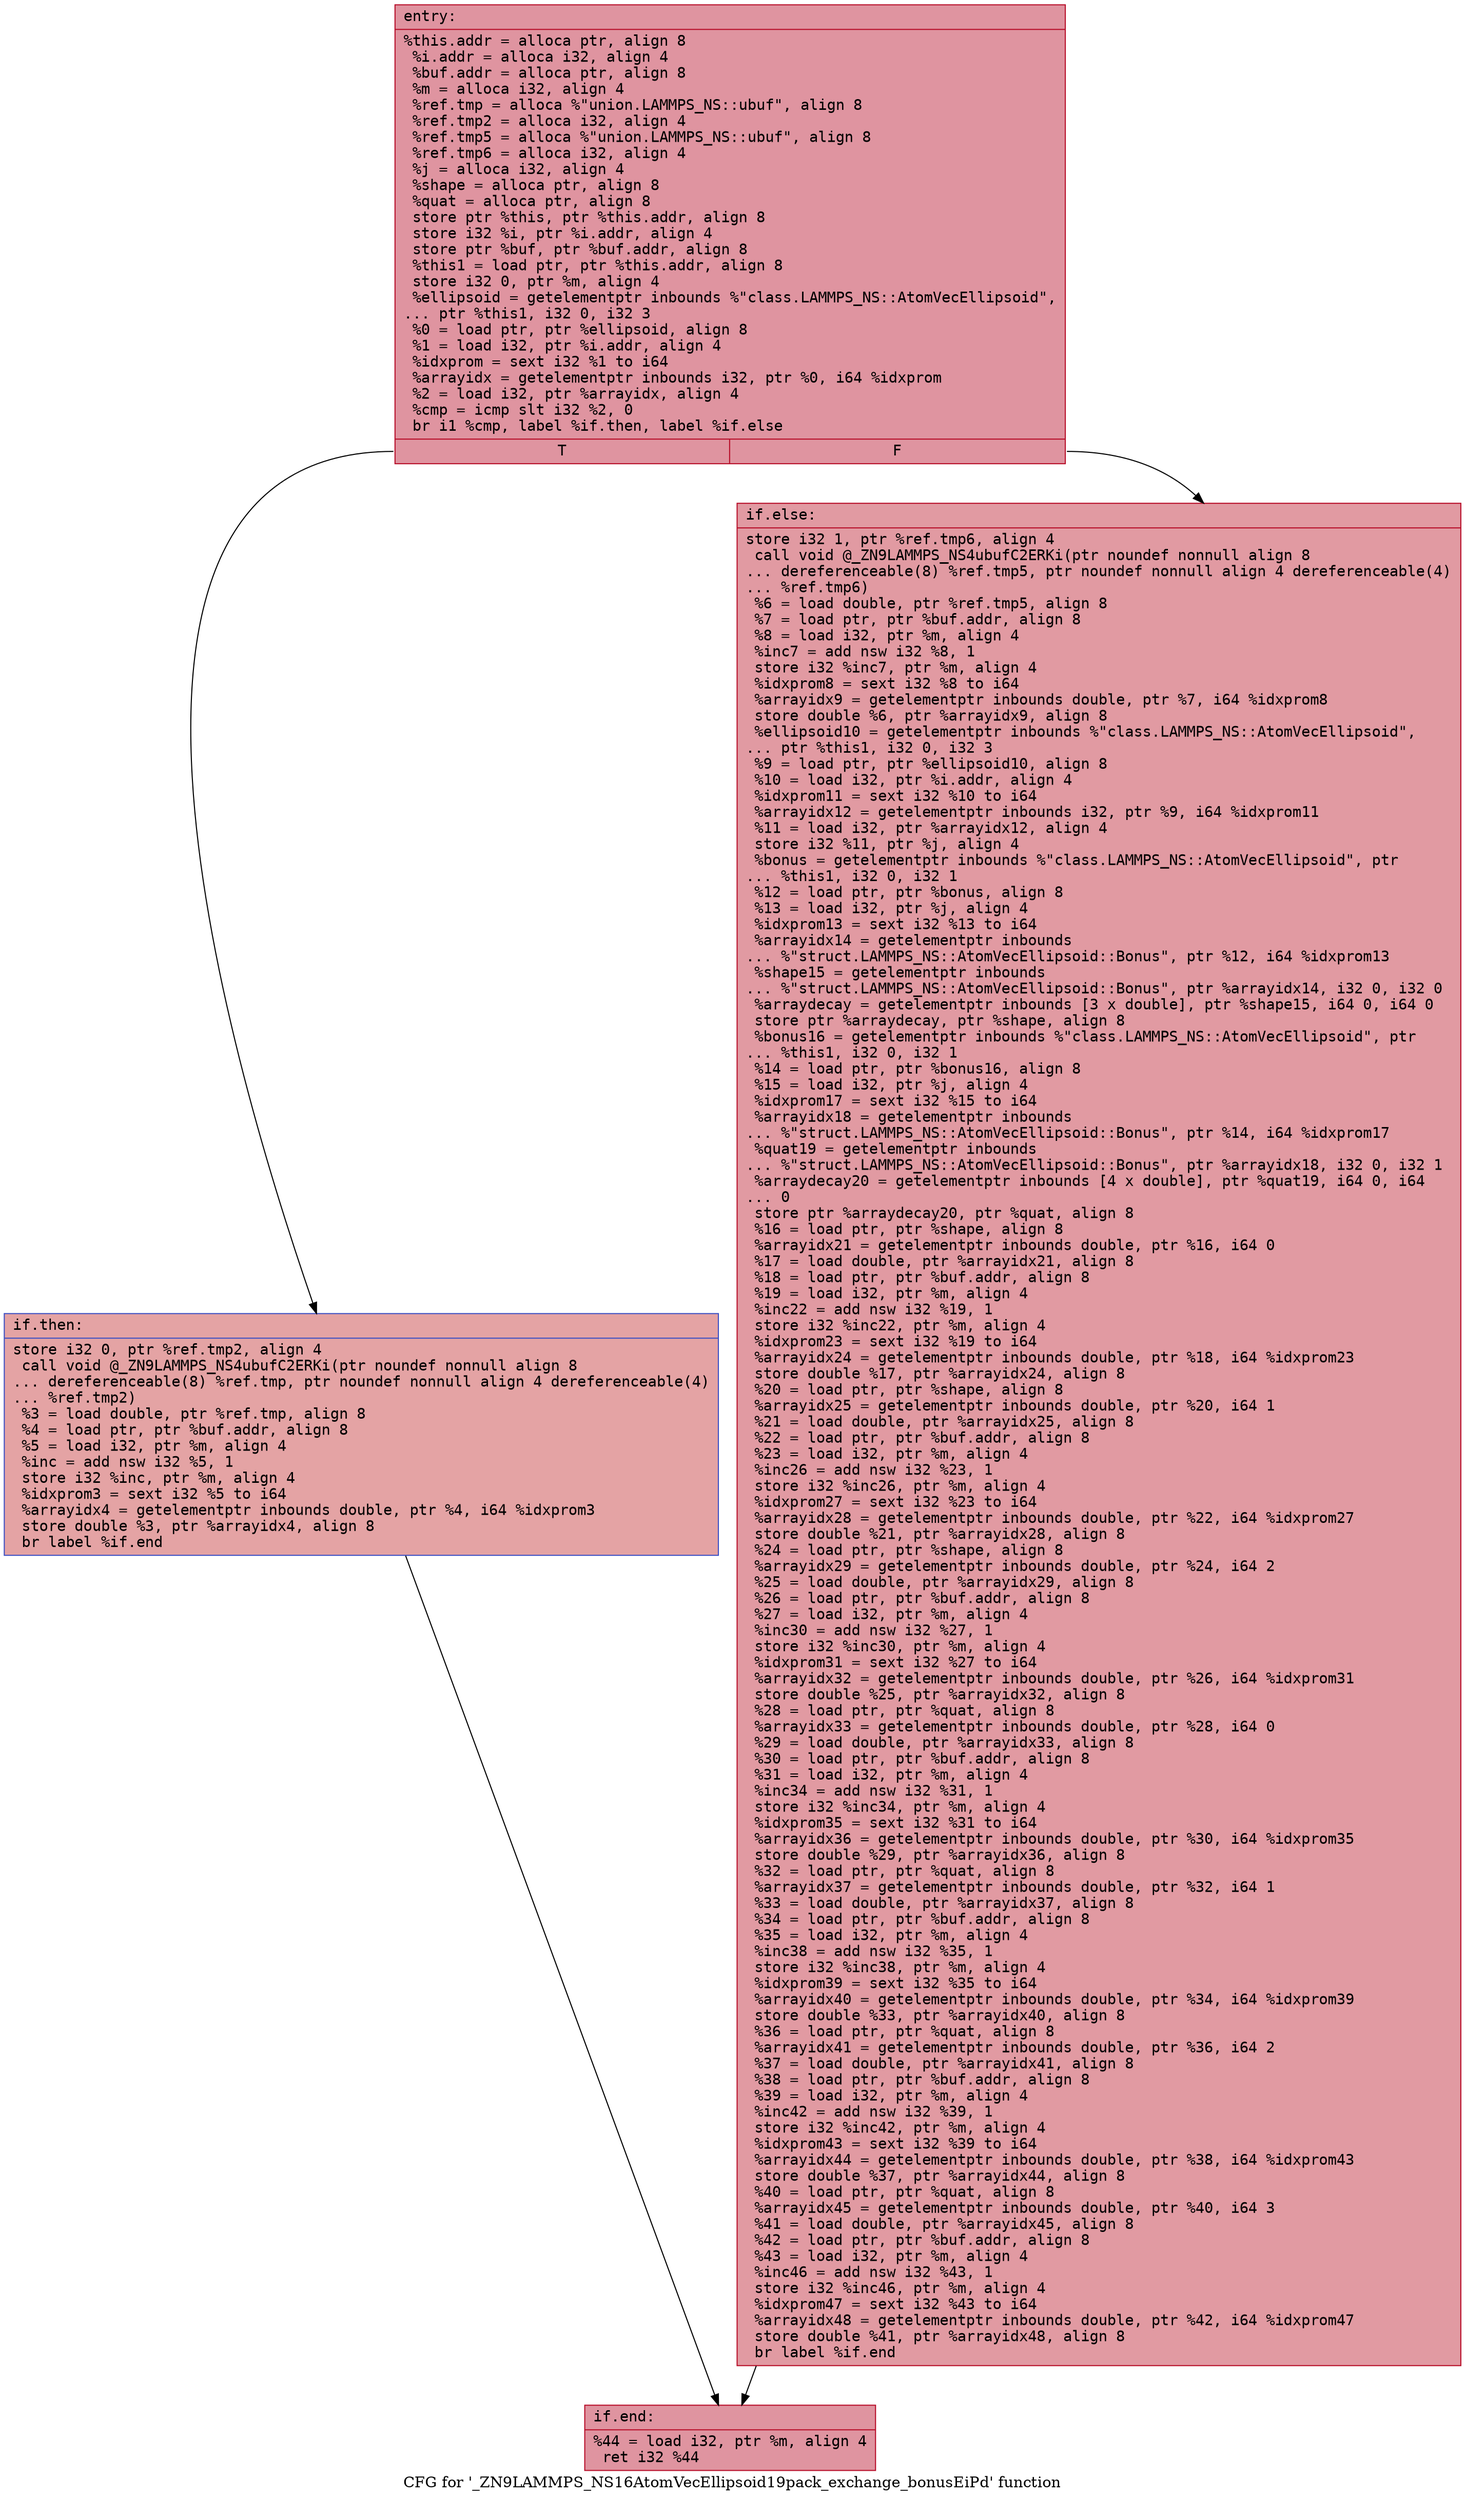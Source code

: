 digraph "CFG for '_ZN9LAMMPS_NS16AtomVecEllipsoid19pack_exchange_bonusEiPd' function" {
	label="CFG for '_ZN9LAMMPS_NS16AtomVecEllipsoid19pack_exchange_bonusEiPd' function";

	Node0x556728d87150 [shape=record,color="#b70d28ff", style=filled, fillcolor="#b70d2870" fontname="Courier",label="{entry:\l|  %this.addr = alloca ptr, align 8\l  %i.addr = alloca i32, align 4\l  %buf.addr = alloca ptr, align 8\l  %m = alloca i32, align 4\l  %ref.tmp = alloca %\"union.LAMMPS_NS::ubuf\", align 8\l  %ref.tmp2 = alloca i32, align 4\l  %ref.tmp5 = alloca %\"union.LAMMPS_NS::ubuf\", align 8\l  %ref.tmp6 = alloca i32, align 4\l  %j = alloca i32, align 4\l  %shape = alloca ptr, align 8\l  %quat = alloca ptr, align 8\l  store ptr %this, ptr %this.addr, align 8\l  store i32 %i, ptr %i.addr, align 4\l  store ptr %buf, ptr %buf.addr, align 8\l  %this1 = load ptr, ptr %this.addr, align 8\l  store i32 0, ptr %m, align 4\l  %ellipsoid = getelementptr inbounds %\"class.LAMMPS_NS::AtomVecEllipsoid\",\l... ptr %this1, i32 0, i32 3\l  %0 = load ptr, ptr %ellipsoid, align 8\l  %1 = load i32, ptr %i.addr, align 4\l  %idxprom = sext i32 %1 to i64\l  %arrayidx = getelementptr inbounds i32, ptr %0, i64 %idxprom\l  %2 = load i32, ptr %arrayidx, align 4\l  %cmp = icmp slt i32 %2, 0\l  br i1 %cmp, label %if.then, label %if.else\l|{<s0>T|<s1>F}}"];
	Node0x556728d87150:s0 -> Node0x556728d89370[tooltip="entry -> if.then\nProbability 37.50%" ];
	Node0x556728d87150:s1 -> Node0x556728d893e0[tooltip="entry -> if.else\nProbability 62.50%" ];
	Node0x556728d89370 [shape=record,color="#3d50c3ff", style=filled, fillcolor="#c32e3170" fontname="Courier",label="{if.then:\l|  store i32 0, ptr %ref.tmp2, align 4\l  call void @_ZN9LAMMPS_NS4ubufC2ERKi(ptr noundef nonnull align 8\l... dereferenceable(8) %ref.tmp, ptr noundef nonnull align 4 dereferenceable(4)\l... %ref.tmp2)\l  %3 = load double, ptr %ref.tmp, align 8\l  %4 = load ptr, ptr %buf.addr, align 8\l  %5 = load i32, ptr %m, align 4\l  %inc = add nsw i32 %5, 1\l  store i32 %inc, ptr %m, align 4\l  %idxprom3 = sext i32 %5 to i64\l  %arrayidx4 = getelementptr inbounds double, ptr %4, i64 %idxprom3\l  store double %3, ptr %arrayidx4, align 8\l  br label %if.end\l}"];
	Node0x556728d89370 -> Node0x556728d88a70[tooltip="if.then -> if.end\nProbability 100.00%" ];
	Node0x556728d893e0 [shape=record,color="#b70d28ff", style=filled, fillcolor="#bb1b2c70" fontname="Courier",label="{if.else:\l|  store i32 1, ptr %ref.tmp6, align 4\l  call void @_ZN9LAMMPS_NS4ubufC2ERKi(ptr noundef nonnull align 8\l... dereferenceable(8) %ref.tmp5, ptr noundef nonnull align 4 dereferenceable(4)\l... %ref.tmp6)\l  %6 = load double, ptr %ref.tmp5, align 8\l  %7 = load ptr, ptr %buf.addr, align 8\l  %8 = load i32, ptr %m, align 4\l  %inc7 = add nsw i32 %8, 1\l  store i32 %inc7, ptr %m, align 4\l  %idxprom8 = sext i32 %8 to i64\l  %arrayidx9 = getelementptr inbounds double, ptr %7, i64 %idxprom8\l  store double %6, ptr %arrayidx9, align 8\l  %ellipsoid10 = getelementptr inbounds %\"class.LAMMPS_NS::AtomVecEllipsoid\",\l... ptr %this1, i32 0, i32 3\l  %9 = load ptr, ptr %ellipsoid10, align 8\l  %10 = load i32, ptr %i.addr, align 4\l  %idxprom11 = sext i32 %10 to i64\l  %arrayidx12 = getelementptr inbounds i32, ptr %9, i64 %idxprom11\l  %11 = load i32, ptr %arrayidx12, align 4\l  store i32 %11, ptr %j, align 4\l  %bonus = getelementptr inbounds %\"class.LAMMPS_NS::AtomVecEllipsoid\", ptr\l... %this1, i32 0, i32 1\l  %12 = load ptr, ptr %bonus, align 8\l  %13 = load i32, ptr %j, align 4\l  %idxprom13 = sext i32 %13 to i64\l  %arrayidx14 = getelementptr inbounds\l... %\"struct.LAMMPS_NS::AtomVecEllipsoid::Bonus\", ptr %12, i64 %idxprom13\l  %shape15 = getelementptr inbounds\l... %\"struct.LAMMPS_NS::AtomVecEllipsoid::Bonus\", ptr %arrayidx14, i32 0, i32 0\l  %arraydecay = getelementptr inbounds [3 x double], ptr %shape15, i64 0, i64 0\l  store ptr %arraydecay, ptr %shape, align 8\l  %bonus16 = getelementptr inbounds %\"class.LAMMPS_NS::AtomVecEllipsoid\", ptr\l... %this1, i32 0, i32 1\l  %14 = load ptr, ptr %bonus16, align 8\l  %15 = load i32, ptr %j, align 4\l  %idxprom17 = sext i32 %15 to i64\l  %arrayidx18 = getelementptr inbounds\l... %\"struct.LAMMPS_NS::AtomVecEllipsoid::Bonus\", ptr %14, i64 %idxprom17\l  %quat19 = getelementptr inbounds\l... %\"struct.LAMMPS_NS::AtomVecEllipsoid::Bonus\", ptr %arrayidx18, i32 0, i32 1\l  %arraydecay20 = getelementptr inbounds [4 x double], ptr %quat19, i64 0, i64\l... 0\l  store ptr %arraydecay20, ptr %quat, align 8\l  %16 = load ptr, ptr %shape, align 8\l  %arrayidx21 = getelementptr inbounds double, ptr %16, i64 0\l  %17 = load double, ptr %arrayidx21, align 8\l  %18 = load ptr, ptr %buf.addr, align 8\l  %19 = load i32, ptr %m, align 4\l  %inc22 = add nsw i32 %19, 1\l  store i32 %inc22, ptr %m, align 4\l  %idxprom23 = sext i32 %19 to i64\l  %arrayidx24 = getelementptr inbounds double, ptr %18, i64 %idxprom23\l  store double %17, ptr %arrayidx24, align 8\l  %20 = load ptr, ptr %shape, align 8\l  %arrayidx25 = getelementptr inbounds double, ptr %20, i64 1\l  %21 = load double, ptr %arrayidx25, align 8\l  %22 = load ptr, ptr %buf.addr, align 8\l  %23 = load i32, ptr %m, align 4\l  %inc26 = add nsw i32 %23, 1\l  store i32 %inc26, ptr %m, align 4\l  %idxprom27 = sext i32 %23 to i64\l  %arrayidx28 = getelementptr inbounds double, ptr %22, i64 %idxprom27\l  store double %21, ptr %arrayidx28, align 8\l  %24 = load ptr, ptr %shape, align 8\l  %arrayidx29 = getelementptr inbounds double, ptr %24, i64 2\l  %25 = load double, ptr %arrayidx29, align 8\l  %26 = load ptr, ptr %buf.addr, align 8\l  %27 = load i32, ptr %m, align 4\l  %inc30 = add nsw i32 %27, 1\l  store i32 %inc30, ptr %m, align 4\l  %idxprom31 = sext i32 %27 to i64\l  %arrayidx32 = getelementptr inbounds double, ptr %26, i64 %idxprom31\l  store double %25, ptr %arrayidx32, align 8\l  %28 = load ptr, ptr %quat, align 8\l  %arrayidx33 = getelementptr inbounds double, ptr %28, i64 0\l  %29 = load double, ptr %arrayidx33, align 8\l  %30 = load ptr, ptr %buf.addr, align 8\l  %31 = load i32, ptr %m, align 4\l  %inc34 = add nsw i32 %31, 1\l  store i32 %inc34, ptr %m, align 4\l  %idxprom35 = sext i32 %31 to i64\l  %arrayidx36 = getelementptr inbounds double, ptr %30, i64 %idxprom35\l  store double %29, ptr %arrayidx36, align 8\l  %32 = load ptr, ptr %quat, align 8\l  %arrayidx37 = getelementptr inbounds double, ptr %32, i64 1\l  %33 = load double, ptr %arrayidx37, align 8\l  %34 = load ptr, ptr %buf.addr, align 8\l  %35 = load i32, ptr %m, align 4\l  %inc38 = add nsw i32 %35, 1\l  store i32 %inc38, ptr %m, align 4\l  %idxprom39 = sext i32 %35 to i64\l  %arrayidx40 = getelementptr inbounds double, ptr %34, i64 %idxprom39\l  store double %33, ptr %arrayidx40, align 8\l  %36 = load ptr, ptr %quat, align 8\l  %arrayidx41 = getelementptr inbounds double, ptr %36, i64 2\l  %37 = load double, ptr %arrayidx41, align 8\l  %38 = load ptr, ptr %buf.addr, align 8\l  %39 = load i32, ptr %m, align 4\l  %inc42 = add nsw i32 %39, 1\l  store i32 %inc42, ptr %m, align 4\l  %idxprom43 = sext i32 %39 to i64\l  %arrayidx44 = getelementptr inbounds double, ptr %38, i64 %idxprom43\l  store double %37, ptr %arrayidx44, align 8\l  %40 = load ptr, ptr %quat, align 8\l  %arrayidx45 = getelementptr inbounds double, ptr %40, i64 3\l  %41 = load double, ptr %arrayidx45, align 8\l  %42 = load ptr, ptr %buf.addr, align 8\l  %43 = load i32, ptr %m, align 4\l  %inc46 = add nsw i32 %43, 1\l  store i32 %inc46, ptr %m, align 4\l  %idxprom47 = sext i32 %43 to i64\l  %arrayidx48 = getelementptr inbounds double, ptr %42, i64 %idxprom47\l  store double %41, ptr %arrayidx48, align 8\l  br label %if.end\l}"];
	Node0x556728d893e0 -> Node0x556728d88a70[tooltip="if.else -> if.end\nProbability 100.00%" ];
	Node0x556728d88a70 [shape=record,color="#b70d28ff", style=filled, fillcolor="#b70d2870" fontname="Courier",label="{if.end:\l|  %44 = load i32, ptr %m, align 4\l  ret i32 %44\l}"];
}
